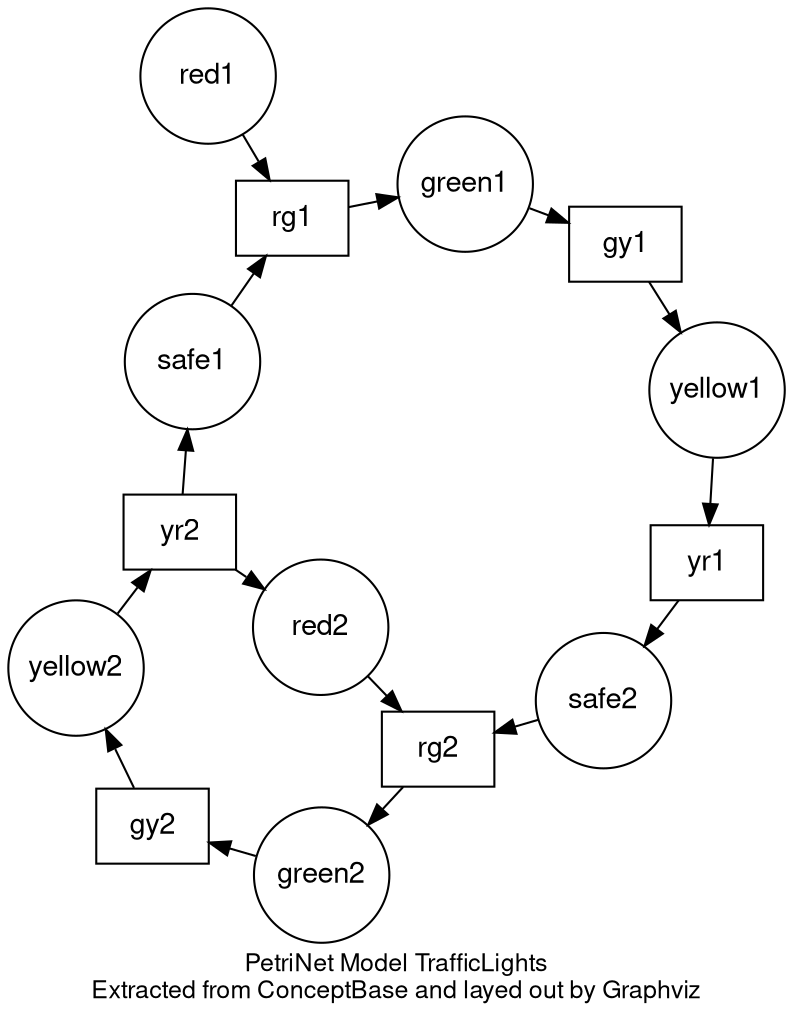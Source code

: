 digraph TrafficLights {
fontname="Helvetica,Arial,sans-serif"
node [fontname="Helvetica,Arial,sans-serif"]
edge [fontname="Helvetica,Arial,sans-serif"]
layout = neato
node [shape=box];  gy2; yr2; rg2; gy1; yr1; rg1;
node [shape=circle,fixedsize=true,width=0.9];  green2; yellow2; red2; safe2; safe1; green1; yellow1; red1;
gy2->yellow2;
rg2->green2;
yr2->safe1;
yr2->red2;
safe2->rg2;
green2->gy2;
yellow2->yr2;
red2->rg2;
gy1->yellow1;
rg1->green1;
yr1->safe2;
safe1->rg1;
green1->gy1;
yellow1->yr1;
red1->rg1;

overlap=false
label="PetriNet Model TrafficLights\nExtracted from ConceptBase and layed out by Graphviz"
fontsize=12;
}